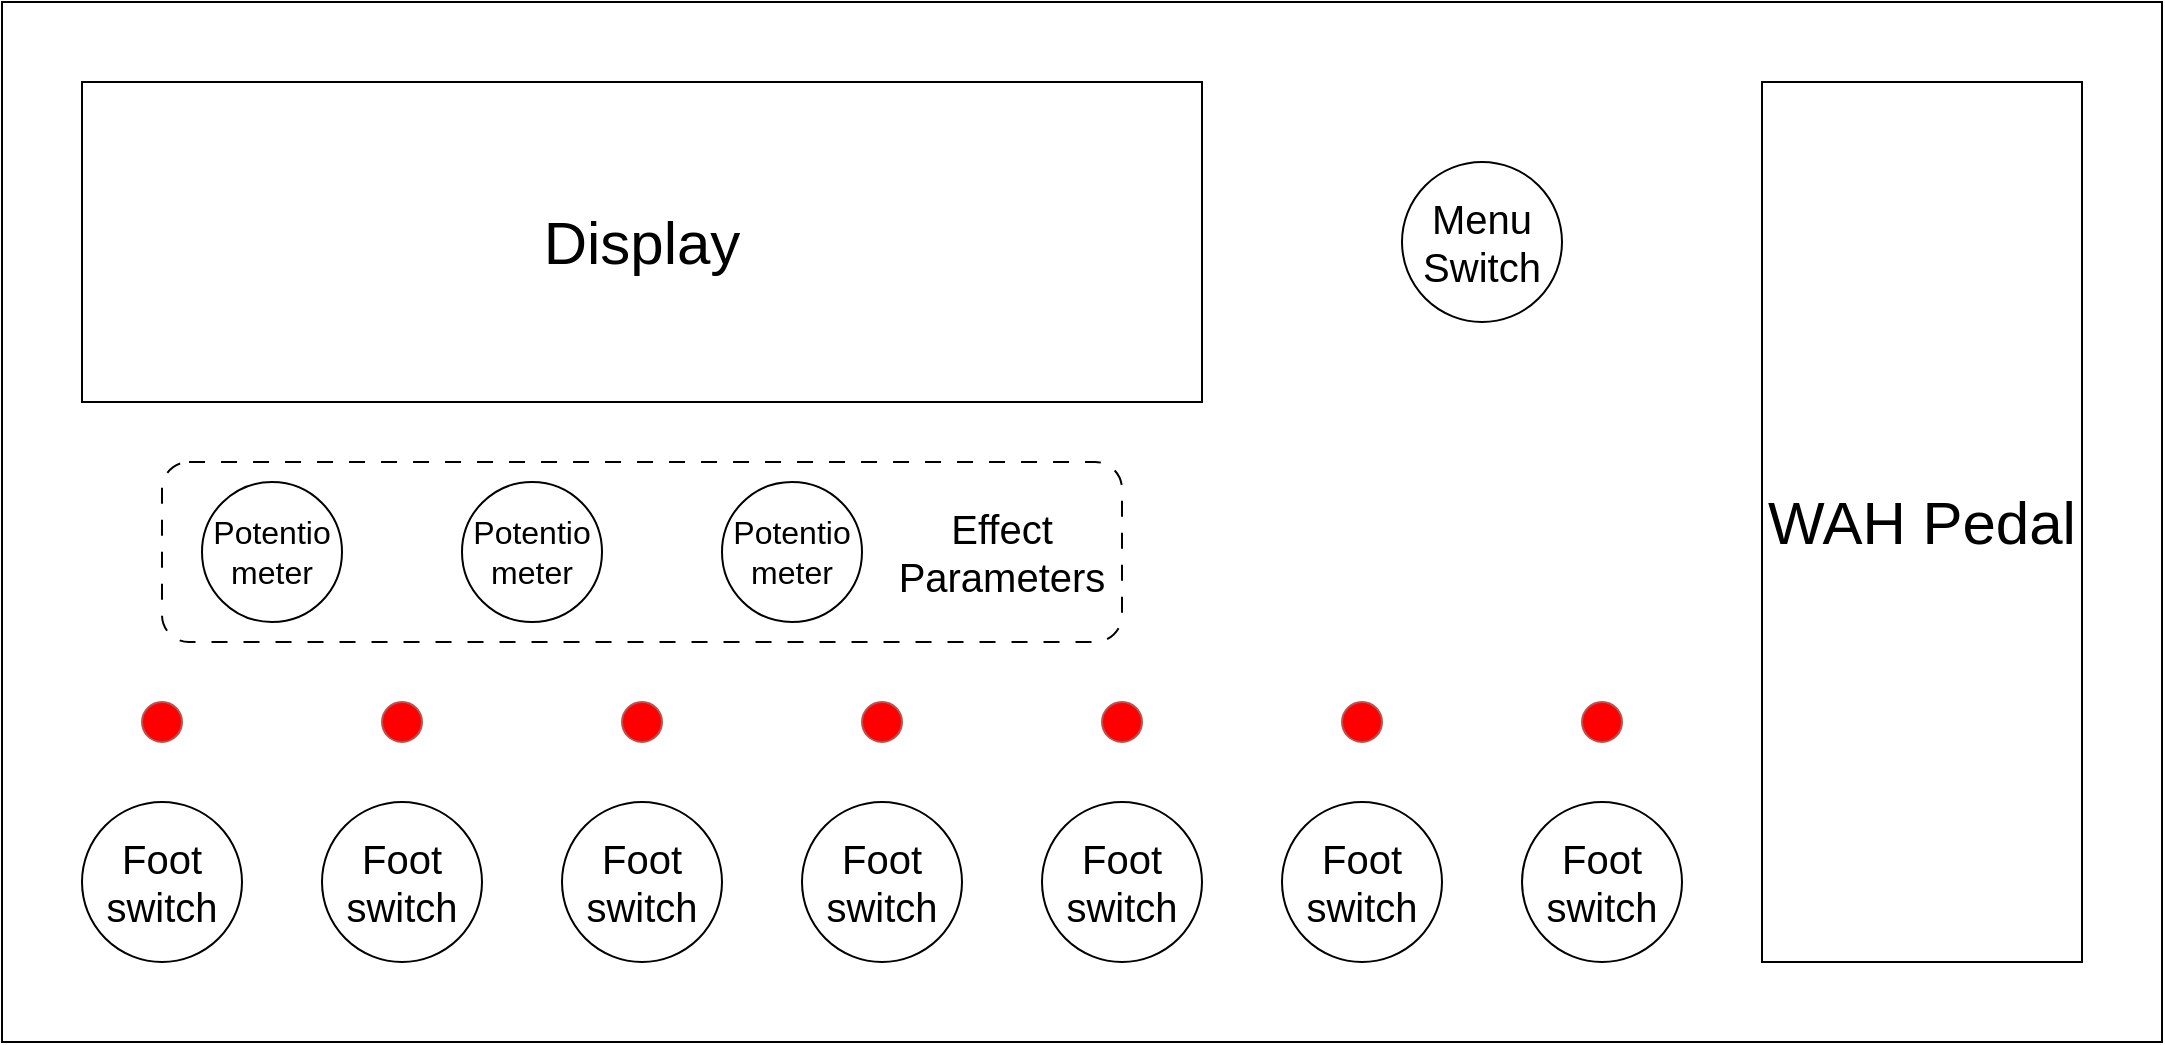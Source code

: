 <mxfile version="26.1.0">
  <diagram name="Page-1" id="ZbPvLmyu4UWi6uR5NwiG">
    <mxGraphModel dx="1235" dy="771" grid="1" gridSize="10" guides="1" tooltips="1" connect="1" arrows="1" fold="1" page="1" pageScale="1" pageWidth="850" pageHeight="1100" math="0" shadow="0">
      <root>
        <mxCell id="0" />
        <mxCell id="1" parent="0" />
        <mxCell id="Ac_v-80KtiURiUKC_sX3-1" value="" style="rounded=0;whiteSpace=wrap;html=1;fillColor=none;" parent="1" vertex="1">
          <mxGeometry x="40" y="40" width="1080" height="520" as="geometry" />
        </mxCell>
        <mxCell id="Ac_v-80KtiURiUKC_sX3-2" value="&lt;font style=&quot;font-size: 30px;&quot;&gt;WAH Pedal&lt;/font&gt;" style="rounded=0;whiteSpace=wrap;html=1;fillColor=none;" parent="1" vertex="1">
          <mxGeometry x="920" y="80" width="160" height="440" as="geometry" />
        </mxCell>
        <mxCell id="Ac_v-80KtiURiUKC_sX3-3" value="&lt;font style=&quot;font-size: 20px;&quot;&gt;Foot switch&lt;/font&gt;" style="ellipse;whiteSpace=wrap;html=1;aspect=fixed;fillColor=none;" parent="1" vertex="1">
          <mxGeometry x="80" y="440" width="80" height="80" as="geometry" />
        </mxCell>
        <mxCell id="Ac_v-80KtiURiUKC_sX3-4" value="&lt;font style=&quot;font-size: 20px;&quot;&gt;Foot switch&lt;/font&gt;" style="ellipse;whiteSpace=wrap;html=1;aspect=fixed;fillColor=none;" parent="1" vertex="1">
          <mxGeometry x="200" y="440" width="80" height="80" as="geometry" />
        </mxCell>
        <mxCell id="Ac_v-80KtiURiUKC_sX3-5" value="&lt;font style=&quot;font-size: 20px;&quot;&gt;Foot switch&lt;/font&gt;" style="ellipse;whiteSpace=wrap;html=1;aspect=fixed;fillColor=none;" parent="1" vertex="1">
          <mxGeometry x="320" y="440" width="80" height="80" as="geometry" />
        </mxCell>
        <mxCell id="Ac_v-80KtiURiUKC_sX3-6" value="&lt;font style=&quot;font-size: 20px;&quot;&gt;Foot switch&lt;/font&gt;" style="ellipse;whiteSpace=wrap;html=1;aspect=fixed;fillColor=none;" parent="1" vertex="1">
          <mxGeometry x="440" y="440" width="80" height="80" as="geometry" />
        </mxCell>
        <mxCell id="Ac_v-80KtiURiUKC_sX3-7" value="&lt;font style=&quot;font-size: 20px;&quot;&gt;Foot switch&lt;/font&gt;" style="ellipse;whiteSpace=wrap;html=1;aspect=fixed;fillColor=none;" parent="1" vertex="1">
          <mxGeometry x="560" y="440" width="80" height="80" as="geometry" />
        </mxCell>
        <mxCell id="Ac_v-80KtiURiUKC_sX3-8" value="&lt;font style=&quot;font-size: 20px;&quot;&gt;Foot switch&lt;/font&gt;" style="ellipse;whiteSpace=wrap;html=1;aspect=fixed;fillColor=none;" parent="1" vertex="1">
          <mxGeometry x="680" y="440" width="80" height="80" as="geometry" />
        </mxCell>
        <mxCell id="Ac_v-80KtiURiUKC_sX3-9" value="&lt;font style=&quot;font-size: 20px;&quot;&gt;Foot switch&lt;/font&gt;" style="ellipse;whiteSpace=wrap;html=1;aspect=fixed;fillColor=none;" parent="1" vertex="1">
          <mxGeometry x="800" y="440" width="80" height="80" as="geometry" />
        </mxCell>
        <mxCell id="Ac_v-80KtiURiUKC_sX3-10" value="" style="ellipse;whiteSpace=wrap;html=1;aspect=fixed;fillColor=#FF0000;strokeColor=#b85450;" parent="1" vertex="1">
          <mxGeometry x="110" y="390" width="20" height="20" as="geometry" />
        </mxCell>
        <mxCell id="Ac_v-80KtiURiUKC_sX3-11" value="" style="ellipse;whiteSpace=wrap;html=1;aspect=fixed;fillColor=#FF0000;strokeColor=#b85450;" parent="1" vertex="1">
          <mxGeometry x="230" y="390" width="20" height="20" as="geometry" />
        </mxCell>
        <mxCell id="Ac_v-80KtiURiUKC_sX3-12" value="" style="ellipse;whiteSpace=wrap;html=1;aspect=fixed;fillColor=#FF0000;strokeColor=#b85450;" parent="1" vertex="1">
          <mxGeometry x="350" y="390" width="20" height="20" as="geometry" />
        </mxCell>
        <mxCell id="Ac_v-80KtiURiUKC_sX3-13" value="" style="ellipse;whiteSpace=wrap;html=1;aspect=fixed;fillColor=#FF0000;strokeColor=#b85450;" parent="1" vertex="1">
          <mxGeometry x="470" y="390" width="20" height="20" as="geometry" />
        </mxCell>
        <mxCell id="Ac_v-80KtiURiUKC_sX3-14" value="" style="ellipse;whiteSpace=wrap;html=1;aspect=fixed;fillColor=#FF0000;strokeColor=#b85450;" parent="1" vertex="1">
          <mxGeometry x="590" y="390" width="20" height="20" as="geometry" />
        </mxCell>
        <mxCell id="Ac_v-80KtiURiUKC_sX3-15" value="" style="ellipse;whiteSpace=wrap;html=1;aspect=fixed;fillColor=#FF0000;strokeColor=#b85450;" parent="1" vertex="1">
          <mxGeometry x="710" y="390" width="20" height="20" as="geometry" />
        </mxCell>
        <mxCell id="Ac_v-80KtiURiUKC_sX3-16" value="" style="ellipse;whiteSpace=wrap;html=1;aspect=fixed;fillColor=#FF0000;strokeColor=#b85450;" parent="1" vertex="1">
          <mxGeometry x="830" y="390" width="20" height="20" as="geometry" />
        </mxCell>
        <mxCell id="Ac_v-80KtiURiUKC_sX3-17" value="&lt;font style=&quot;font-size: 16px;&quot;&gt;Potentio meter&lt;/font&gt;" style="ellipse;whiteSpace=wrap;html=1;aspect=fixed;fillColor=none;" parent="1" vertex="1">
          <mxGeometry x="140" y="280" width="70" height="70" as="geometry" />
        </mxCell>
        <mxCell id="Ac_v-80KtiURiUKC_sX3-18" value="&lt;font style=&quot;font-size: 30px;&quot;&gt;Display&lt;/font&gt;" style="rounded=0;whiteSpace=wrap;html=1;fillColor=none;" parent="1" vertex="1">
          <mxGeometry x="80" y="80" width="560" height="160" as="geometry" />
        </mxCell>
        <mxCell id="Ac_v-80KtiURiUKC_sX3-19" value="&lt;font style=&quot;font-size: 16px;&quot;&gt;Potentio meter&lt;/font&gt;" style="ellipse;whiteSpace=wrap;html=1;aspect=fixed;fillColor=none;" parent="1" vertex="1">
          <mxGeometry x="270" y="280" width="70" height="70" as="geometry" />
        </mxCell>
        <mxCell id="Ac_v-80KtiURiUKC_sX3-20" value="&lt;font style=&quot;font-size: 16px;&quot;&gt;Potentio meter&lt;/font&gt;" style="ellipse;whiteSpace=wrap;html=1;aspect=fixed;fillColor=none;" parent="1" vertex="1">
          <mxGeometry x="400" y="280" width="70" height="70" as="geometry" />
        </mxCell>
        <mxCell id="Ac_v-80KtiURiUKC_sX3-21" value="&lt;font style=&quot;font-size: 20px;&quot;&gt;Menu Switch&lt;/font&gt;" style="ellipse;whiteSpace=wrap;html=1;aspect=fixed;fillColor=none;" parent="1" vertex="1">
          <mxGeometry x="740" y="120" width="80" height="80" as="geometry" />
        </mxCell>
        <mxCell id="L4aGGzQj29ahWLjSAcO5-1" value="" style="rounded=1;whiteSpace=wrap;html=1;fillColor=none;dashed=1;dashPattern=8 8;" vertex="1" parent="1">
          <mxGeometry x="120" y="270" width="480" height="90" as="geometry" />
        </mxCell>
        <mxCell id="L4aGGzQj29ahWLjSAcO5-2" value="&lt;font style=&quot;font-size: 20px;&quot;&gt;Effect Parameters&lt;/font&gt;" style="text;html=1;align=center;verticalAlign=middle;whiteSpace=wrap;rounded=0;" vertex="1" parent="1">
          <mxGeometry x="500" y="287.5" width="80" height="55" as="geometry" />
        </mxCell>
      </root>
    </mxGraphModel>
  </diagram>
</mxfile>
